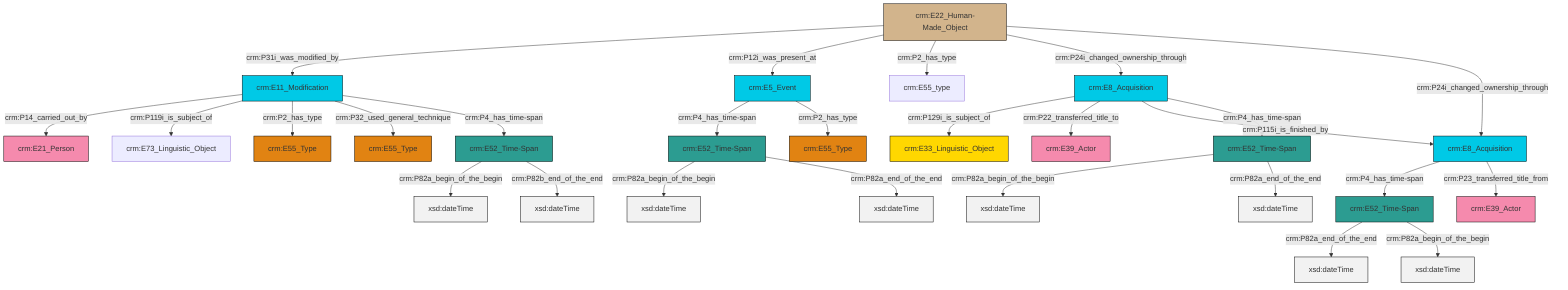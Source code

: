 graph TD
classDef Literal fill:#f2f2f2,stroke:#000000;
classDef CRM_Entity fill:#FFFFFF,stroke:#000000;
classDef Temporal_Entity fill:#00C9E6, stroke:#000000;
classDef Type fill:#E18312, stroke:#000000;
classDef Time-Span fill:#2C9C91, stroke:#000000;
classDef Appellation fill:#FFEB7F, stroke:#000000;
classDef Place fill:#008836, stroke:#000000;
classDef Persistent_Item fill:#B266B2, stroke:#000000;
classDef Conceptual_Object fill:#FFD700, stroke:#000000;
classDef Physical_Thing fill:#D2B48C, stroke:#000000;
classDef Actor fill:#f58aad, stroke:#000000;
classDef PC_Classes fill:#4ce600, stroke:#000000;
classDef Multi fill:#cccccc,stroke:#000000;

2["crm:E8_Acquisition"]:::Temporal_Entity -->|crm:P129i_is_subject_of| 3["crm:E33_Linguistic_Object"]:::Conceptual_Object
6["crm:E11_Modification"]:::Temporal_Entity -->|crm:P14_carried_out_by| 7["crm:E21_Person"]:::Actor
2["crm:E8_Acquisition"]:::Temporal_Entity -->|crm:P22_transferred_title_to| 8["crm:E39_Actor"]:::Actor
9["crm:E52_Time-Span"]:::Time-Span -->|crm:P82a_begin_of_the_begin| 10[xsd:dateTime]:::Literal
11["crm:E52_Time-Span"]:::Time-Span -->|crm:P82a_begin_of_the_begin| 12[xsd:dateTime]:::Literal
14["crm:E22_Human-Made_Object"]:::Physical_Thing -->|crm:P31i_was_modified_by| 6["crm:E11_Modification"]:::Temporal_Entity
14["crm:E22_Human-Made_Object"]:::Physical_Thing -->|crm:P12i_was_present_at| 15["crm:E5_Event"]:::Temporal_Entity
6["crm:E11_Modification"]:::Temporal_Entity -->|crm:P119i_is_subject_of| 16["crm:E73_Linguistic_Object"]:::Default
17["crm:E52_Time-Span"]:::Time-Span -->|crm:P82a_end_of_the_end| 18[xsd:dateTime]:::Literal
20["crm:E52_Time-Span"]:::Time-Span -->|crm:P82a_begin_of_the_begin| 21[xsd:dateTime]:::Literal
11["crm:E52_Time-Span"]:::Time-Span -->|crm:P82a_end_of_the_end| 24[xsd:dateTime]:::Literal
14["crm:E22_Human-Made_Object"]:::Physical_Thing -->|crm:P2_has_type| 26["crm:E55_type"]:::Default
14["crm:E22_Human-Made_Object"]:::Physical_Thing -->|crm:P24i_changed_ownership_through| 2["crm:E8_Acquisition"]:::Temporal_Entity
31["crm:E8_Acquisition"]:::Temporal_Entity -->|crm:P4_has_time-span| 17["crm:E52_Time-Span"]:::Time-Span
20["crm:E52_Time-Span"]:::Time-Span -->|crm:P82b_end_of_the_end| 32[xsd:dateTime]:::Literal
9["crm:E52_Time-Span"]:::Time-Span -->|crm:P82a_end_of_the_end| 34[xsd:dateTime]:::Literal
15["crm:E5_Event"]:::Temporal_Entity -->|crm:P4_has_time-span| 9["crm:E52_Time-Span"]:::Time-Span
6["crm:E11_Modification"]:::Temporal_Entity -->|crm:P2_has_type| 35["crm:E55_Type"]:::Type
15["crm:E5_Event"]:::Temporal_Entity -->|crm:P2_has_type| 4["crm:E55_Type"]:::Type
14["crm:E22_Human-Made_Object"]:::Physical_Thing -->|crm:P24i_changed_ownership_through| 31["crm:E8_Acquisition"]:::Temporal_Entity
6["crm:E11_Modification"]:::Temporal_Entity -->|crm:P32_used_general_technique| 0["crm:E55_Type"]:::Type
17["crm:E52_Time-Span"]:::Time-Span -->|crm:P82a_begin_of_the_begin| 40[xsd:dateTime]:::Literal
2["crm:E8_Acquisition"]:::Temporal_Entity -->|crm:P115i_is_finished_by| 31["crm:E8_Acquisition"]:::Temporal_Entity
31["crm:E8_Acquisition"]:::Temporal_Entity -->|crm:P23_transferred_title_from| 29["crm:E39_Actor"]:::Actor
2["crm:E8_Acquisition"]:::Temporal_Entity -->|crm:P4_has_time-span| 11["crm:E52_Time-Span"]:::Time-Span
6["crm:E11_Modification"]:::Temporal_Entity -->|crm:P4_has_time-span| 20["crm:E52_Time-Span"]:::Time-Span